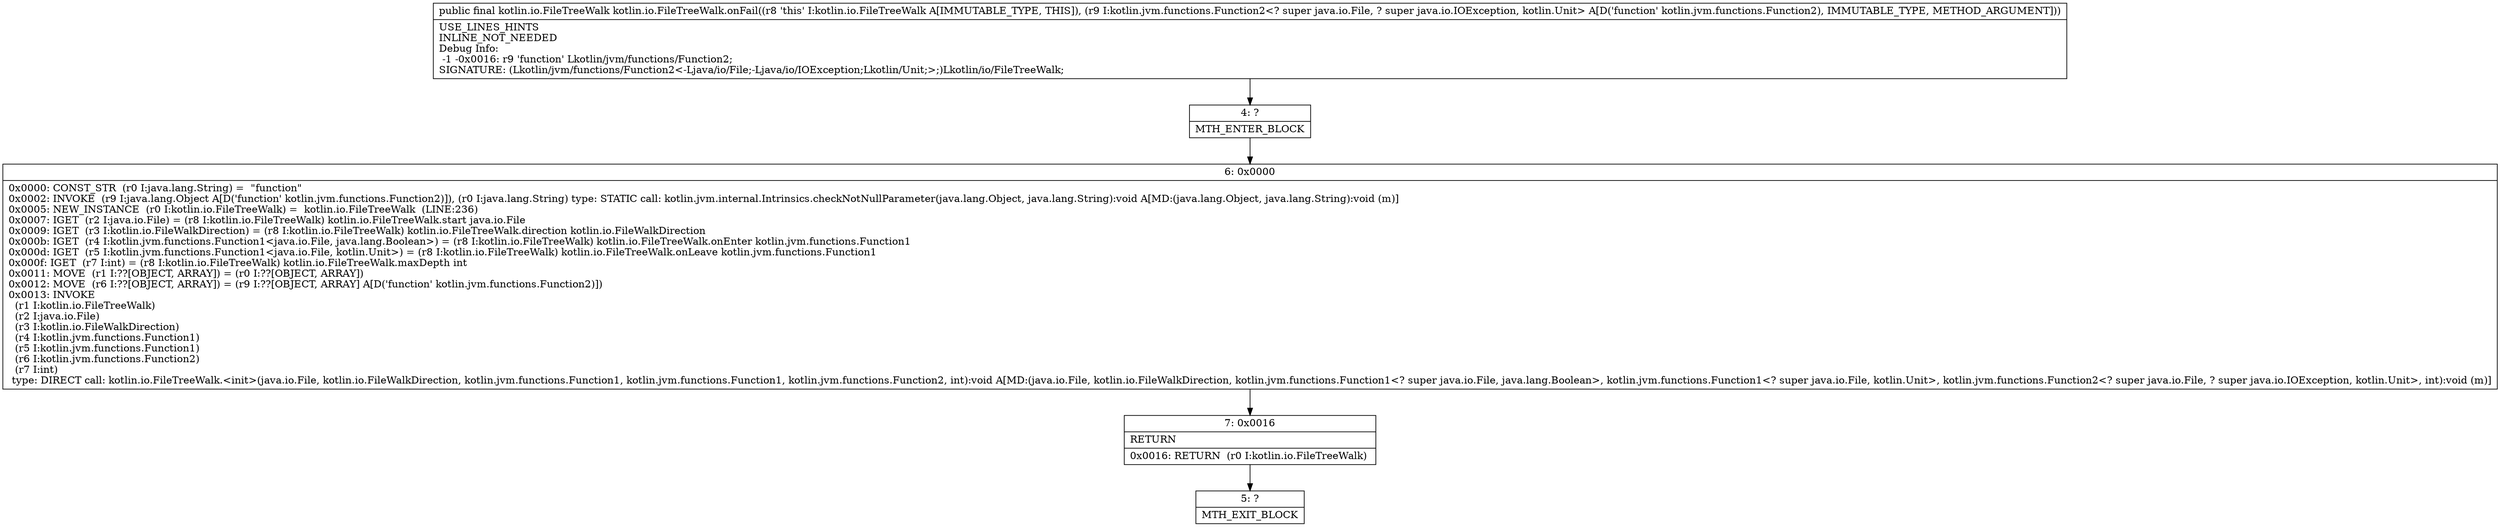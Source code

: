 digraph "CFG forkotlin.io.FileTreeWalk.onFail(Lkotlin\/jvm\/functions\/Function2;)Lkotlin\/io\/FileTreeWalk;" {
Node_4 [shape=record,label="{4\:\ ?|MTH_ENTER_BLOCK\l}"];
Node_6 [shape=record,label="{6\:\ 0x0000|0x0000: CONST_STR  (r0 I:java.lang.String) =  \"function\" \l0x0002: INVOKE  (r9 I:java.lang.Object A[D('function' kotlin.jvm.functions.Function2)]), (r0 I:java.lang.String) type: STATIC call: kotlin.jvm.internal.Intrinsics.checkNotNullParameter(java.lang.Object, java.lang.String):void A[MD:(java.lang.Object, java.lang.String):void (m)]\l0x0005: NEW_INSTANCE  (r0 I:kotlin.io.FileTreeWalk) =  kotlin.io.FileTreeWalk  (LINE:236)\l0x0007: IGET  (r2 I:java.io.File) = (r8 I:kotlin.io.FileTreeWalk) kotlin.io.FileTreeWalk.start java.io.File \l0x0009: IGET  (r3 I:kotlin.io.FileWalkDirection) = (r8 I:kotlin.io.FileTreeWalk) kotlin.io.FileTreeWalk.direction kotlin.io.FileWalkDirection \l0x000b: IGET  (r4 I:kotlin.jvm.functions.Function1\<java.io.File, java.lang.Boolean\>) = (r8 I:kotlin.io.FileTreeWalk) kotlin.io.FileTreeWalk.onEnter kotlin.jvm.functions.Function1 \l0x000d: IGET  (r5 I:kotlin.jvm.functions.Function1\<java.io.File, kotlin.Unit\>) = (r8 I:kotlin.io.FileTreeWalk) kotlin.io.FileTreeWalk.onLeave kotlin.jvm.functions.Function1 \l0x000f: IGET  (r7 I:int) = (r8 I:kotlin.io.FileTreeWalk) kotlin.io.FileTreeWalk.maxDepth int \l0x0011: MOVE  (r1 I:??[OBJECT, ARRAY]) = (r0 I:??[OBJECT, ARRAY]) \l0x0012: MOVE  (r6 I:??[OBJECT, ARRAY]) = (r9 I:??[OBJECT, ARRAY] A[D('function' kotlin.jvm.functions.Function2)]) \l0x0013: INVOKE  \l  (r1 I:kotlin.io.FileTreeWalk)\l  (r2 I:java.io.File)\l  (r3 I:kotlin.io.FileWalkDirection)\l  (r4 I:kotlin.jvm.functions.Function1)\l  (r5 I:kotlin.jvm.functions.Function1)\l  (r6 I:kotlin.jvm.functions.Function2)\l  (r7 I:int)\l type: DIRECT call: kotlin.io.FileTreeWalk.\<init\>(java.io.File, kotlin.io.FileWalkDirection, kotlin.jvm.functions.Function1, kotlin.jvm.functions.Function1, kotlin.jvm.functions.Function2, int):void A[MD:(java.io.File, kotlin.io.FileWalkDirection, kotlin.jvm.functions.Function1\<? super java.io.File, java.lang.Boolean\>, kotlin.jvm.functions.Function1\<? super java.io.File, kotlin.Unit\>, kotlin.jvm.functions.Function2\<? super java.io.File, ? super java.io.IOException, kotlin.Unit\>, int):void (m)]\l}"];
Node_7 [shape=record,label="{7\:\ 0x0016|RETURN\l|0x0016: RETURN  (r0 I:kotlin.io.FileTreeWalk) \l}"];
Node_5 [shape=record,label="{5\:\ ?|MTH_EXIT_BLOCK\l}"];
MethodNode[shape=record,label="{public final kotlin.io.FileTreeWalk kotlin.io.FileTreeWalk.onFail((r8 'this' I:kotlin.io.FileTreeWalk A[IMMUTABLE_TYPE, THIS]), (r9 I:kotlin.jvm.functions.Function2\<? super java.io.File, ? super java.io.IOException, kotlin.Unit\> A[D('function' kotlin.jvm.functions.Function2), IMMUTABLE_TYPE, METHOD_ARGUMENT]))  | USE_LINES_HINTS\lINLINE_NOT_NEEDED\lDebug Info:\l  \-1 \-0x0016: r9 'function' Lkotlin\/jvm\/functions\/Function2;\lSIGNATURE: (Lkotlin\/jvm\/functions\/Function2\<\-Ljava\/io\/File;\-Ljava\/io\/IOException;Lkotlin\/Unit;\>;)Lkotlin\/io\/FileTreeWalk;\l}"];
MethodNode -> Node_4;Node_4 -> Node_6;
Node_6 -> Node_7;
Node_7 -> Node_5;
}

